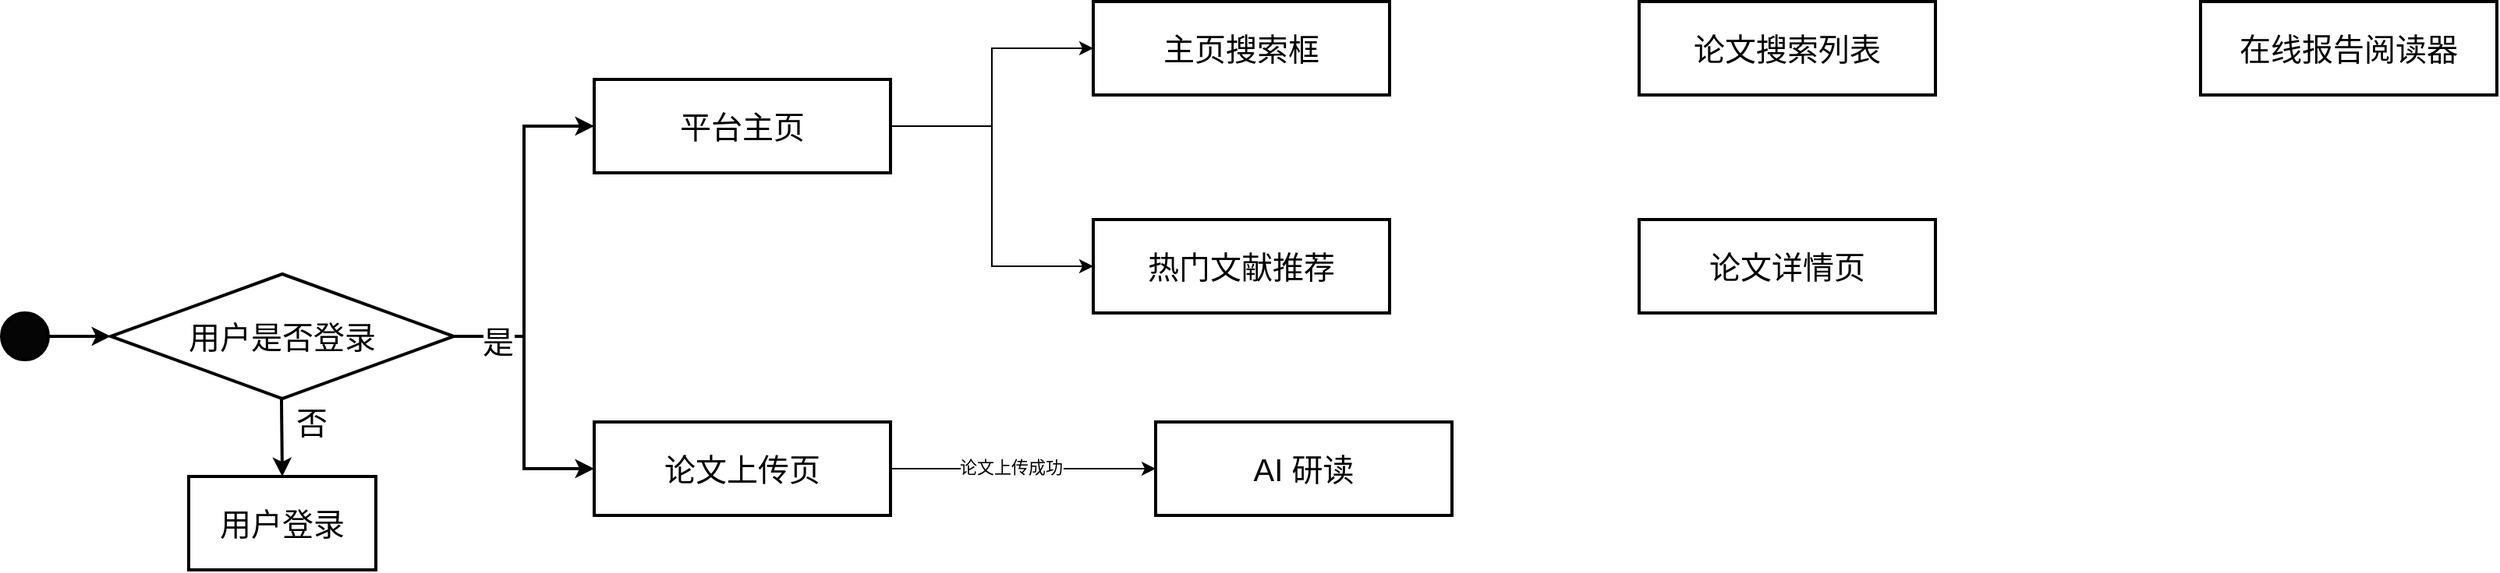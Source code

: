 <mxfile version="24.2.0" type="github">
  <diagram id="6a731a19-8d31-9384-78a2-239565b7b9f0" name="Page-1">
    <mxGraphModel dx="1455" dy="1035" grid="1" gridSize="10" guides="1" tooltips="1" connect="1" arrows="1" fold="1" page="1" pageScale="1" pageWidth="1169" pageHeight="827" background="none" math="0" shadow="0">
      <root>
        <mxCell id="0" />
        <mxCell id="1" parent="0" />
        <mxCell id="Uq1h0jrlbMv9OfvFXu0p-55" value="" style="ellipse;whiteSpace=wrap;html=1;aspect=fixed;fillColor=#050505;strokeWidth=2;fontSize=20;" vertex="1" parent="1">
          <mxGeometry x="20" y="400" width="30" height="30" as="geometry" />
        </mxCell>
        <mxCell id="Uq1h0jrlbMv9OfvFXu0p-80" style="edgeStyle=orthogonalEdgeStyle;rounded=0;orthogonalLoop=1;jettySize=auto;html=1;exitX=1;exitY=0.5;exitDx=0;exitDy=0;entryX=0;entryY=0.5;entryDx=0;entryDy=0;fontSize=20;strokeWidth=2;" edge="1" parent="1" source="Uq1h0jrlbMv9OfvFXu0p-57" target="Uq1h0jrlbMv9OfvFXu0p-79">
          <mxGeometry relative="1" as="geometry" />
        </mxCell>
        <mxCell id="Uq1h0jrlbMv9OfvFXu0p-81" style="edgeStyle=orthogonalEdgeStyle;rounded=0;orthogonalLoop=1;jettySize=auto;html=1;exitX=1;exitY=0.5;exitDx=0;exitDy=0;entryX=0;entryY=0.5;entryDx=0;entryDy=0;fontSize=20;strokeWidth=2;" edge="1" parent="1" source="Uq1h0jrlbMv9OfvFXu0p-57" target="Uq1h0jrlbMv9OfvFXu0p-75">
          <mxGeometry relative="1" as="geometry" />
        </mxCell>
        <mxCell id="Uq1h0jrlbMv9OfvFXu0p-82" value="是" style="edgeLabel;html=1;align=center;verticalAlign=middle;resizable=0;points=[];fontSize=20;" vertex="1" connectable="0" parent="Uq1h0jrlbMv9OfvFXu0p-81">
          <mxGeometry x="-0.688" y="-3" relative="1" as="geometry">
            <mxPoint as="offset" />
          </mxGeometry>
        </mxCell>
        <mxCell id="Uq1h0jrlbMv9OfvFXu0p-57" value="&lt;font style=&quot;font-size: 20px;&quot;&gt;用户是否登录&lt;/font&gt;" style="rhombus;whiteSpace=wrap;html=1;strokeWidth=2;fontSize=20;" vertex="1" parent="1">
          <mxGeometry x="90" y="375" width="220" height="80" as="geometry" />
        </mxCell>
        <mxCell id="Uq1h0jrlbMv9OfvFXu0p-58" value="" style="group;strokeWidth=2;fontSize=20;" vertex="1" connectable="0" parent="1">
          <mxGeometry x="140" y="505" width="120" height="60" as="geometry" />
        </mxCell>
        <mxCell id="Uq1h0jrlbMv9OfvFXu0p-59" value="&lt;font style=&quot;font-size: 20px;&quot;&gt;用户登录&lt;/font&gt;" style="rounded=0;whiteSpace=wrap;html=1;strokeWidth=2;fontSize=20;" vertex="1" parent="Uq1h0jrlbMv9OfvFXu0p-58">
          <mxGeometry width="120" height="60" as="geometry" />
        </mxCell>
        <mxCell id="Uq1h0jrlbMv9OfvFXu0p-60" value="" style="endArrow=classic;html=1;rounded=0;entryX=0.5;entryY=0;entryDx=0;entryDy=0;strokeWidth=2;fontSize=20;" edge="1" parent="1" target="Uq1h0jrlbMv9OfvFXu0p-59">
          <mxGeometry width="50" height="50" relative="1" as="geometry">
            <mxPoint x="199.47" y="455" as="sourcePoint" />
            <mxPoint x="539.47" y="615" as="targetPoint" />
          </mxGeometry>
        </mxCell>
        <mxCell id="Uq1h0jrlbMv9OfvFXu0p-61" value="&lt;font style=&quot;font-size: 20px;&quot;&gt;否&lt;/font&gt;" style="text;html=1;align=center;verticalAlign=middle;whiteSpace=wrap;rounded=0;strokeWidth=2;fontSize=20;" vertex="1" parent="1">
          <mxGeometry x="189.47" y="455" width="60" height="30" as="geometry" />
        </mxCell>
        <mxCell id="Uq1h0jrlbMv9OfvFXu0p-62" value="" style="endArrow=classic;html=1;rounded=0;exitX=1;exitY=0.5;exitDx=0;exitDy=0;entryX=0;entryY=0.5;entryDx=0;entryDy=0;strokeWidth=2;fontSize=20;" edge="1" parent="1" source="Uq1h0jrlbMv9OfvFXu0p-55" target="Uq1h0jrlbMv9OfvFXu0p-57">
          <mxGeometry width="50" height="50" relative="1" as="geometry">
            <mxPoint x="360" y="570" as="sourcePoint" />
            <mxPoint x="410" y="520" as="targetPoint" />
          </mxGeometry>
        </mxCell>
        <mxCell id="Uq1h0jrlbMv9OfvFXu0p-64" value="" style="group;strokeWidth=2;fontSize=20;" vertex="1" connectable="0" parent="1">
          <mxGeometry x="720" y="200" width="190" height="60" as="geometry" />
        </mxCell>
        <mxCell id="Uq1h0jrlbMv9OfvFXu0p-65" value="主页搜索框" style="rounded=0;whiteSpace=wrap;html=1;strokeWidth=2;fontSize=20;" vertex="1" parent="Uq1h0jrlbMv9OfvFXu0p-64">
          <mxGeometry width="190" height="60" as="geometry" />
        </mxCell>
        <mxCell id="Uq1h0jrlbMv9OfvFXu0p-66" value="" style="group;strokeWidth=2;fontSize=20;" vertex="1" connectable="0" parent="1">
          <mxGeometry x="720" y="340" width="190" height="60" as="geometry" />
        </mxCell>
        <mxCell id="Uq1h0jrlbMv9OfvFXu0p-67" value="热门文献推荐" style="rounded=0;whiteSpace=wrap;html=1;strokeWidth=2;fontSize=20;" vertex="1" parent="Uq1h0jrlbMv9OfvFXu0p-66">
          <mxGeometry width="190" height="60" as="geometry" />
        </mxCell>
        <mxCell id="Uq1h0jrlbMv9OfvFXu0p-68" value="" style="group;strokeWidth=2;fontSize=20;" vertex="1" connectable="0" parent="1">
          <mxGeometry x="1070" y="200" width="190" height="60" as="geometry" />
        </mxCell>
        <mxCell id="Uq1h0jrlbMv9OfvFXu0p-69" value="论文搜索列表" style="rounded=0;whiteSpace=wrap;html=1;strokeWidth=2;fontSize=20;" vertex="1" parent="Uq1h0jrlbMv9OfvFXu0p-68">
          <mxGeometry width="190" height="60" as="geometry" />
        </mxCell>
        <mxCell id="Uq1h0jrlbMv9OfvFXu0p-70" value="" style="group;strokeWidth=2;fontSize=20;" vertex="1" connectable="0" parent="1">
          <mxGeometry x="1070" y="340" width="190" height="60" as="geometry" />
        </mxCell>
        <mxCell id="Uq1h0jrlbMv9OfvFXu0p-71" value="论文详情页" style="rounded=0;whiteSpace=wrap;html=1;strokeWidth=2;fontSize=20;" vertex="1" parent="Uq1h0jrlbMv9OfvFXu0p-70">
          <mxGeometry width="190" height="60" as="geometry" />
        </mxCell>
        <mxCell id="Uq1h0jrlbMv9OfvFXu0p-72" value="" style="group;strokeWidth=2;fontSize=20;" vertex="1" connectable="0" parent="1">
          <mxGeometry x="760" y="470" width="190" height="60" as="geometry" />
        </mxCell>
        <mxCell id="Uq1h0jrlbMv9OfvFXu0p-73" value="AI 研读" style="rounded=0;whiteSpace=wrap;html=1;strokeWidth=2;fontSize=20;" vertex="1" parent="Uq1h0jrlbMv9OfvFXu0p-72">
          <mxGeometry width="190" height="60" as="geometry" />
        </mxCell>
        <mxCell id="Uq1h0jrlbMv9OfvFXu0p-74" value="" style="group;strokeWidth=2;fontSize=20;" vertex="1" connectable="0" parent="1">
          <mxGeometry x="400" y="470" width="190" height="60" as="geometry" />
        </mxCell>
        <mxCell id="Uq1h0jrlbMv9OfvFXu0p-75" value="论文上传页" style="rounded=0;whiteSpace=wrap;html=1;strokeWidth=2;fontSize=20;" vertex="1" parent="Uq1h0jrlbMv9OfvFXu0p-74">
          <mxGeometry width="190" height="60" as="geometry" />
        </mxCell>
        <mxCell id="Uq1h0jrlbMv9OfvFXu0p-76" value="" style="group;strokeWidth=2;fontSize=20;" vertex="1" connectable="0" parent="1">
          <mxGeometry x="1430" y="200" width="190" height="60" as="geometry" />
        </mxCell>
        <mxCell id="Uq1h0jrlbMv9OfvFXu0p-77" value="在线报告阅读器" style="rounded=0;whiteSpace=wrap;html=1;strokeWidth=2;fontSize=20;" vertex="1" parent="Uq1h0jrlbMv9OfvFXu0p-76">
          <mxGeometry width="190" height="60" as="geometry" />
        </mxCell>
        <mxCell id="Uq1h0jrlbMv9OfvFXu0p-78" value="" style="group;strokeWidth=2;fontSize=20;" vertex="1" connectable="0" parent="1">
          <mxGeometry x="400" y="250" width="190" height="60" as="geometry" />
        </mxCell>
        <mxCell id="Uq1h0jrlbMv9OfvFXu0p-79" value="平台主页" style="rounded=0;whiteSpace=wrap;html=1;strokeWidth=2;fontSize=20;" vertex="1" parent="Uq1h0jrlbMv9OfvFXu0p-78">
          <mxGeometry width="190" height="60" as="geometry" />
        </mxCell>
        <mxCell id="Uq1h0jrlbMv9OfvFXu0p-83" style="edgeStyle=orthogonalEdgeStyle;rounded=0;orthogonalLoop=1;jettySize=auto;html=1;exitX=1;exitY=0.5;exitDx=0;exitDy=0;entryX=0;entryY=0.5;entryDx=0;entryDy=0;" edge="1" parent="1" source="Uq1h0jrlbMv9OfvFXu0p-75" target="Uq1h0jrlbMv9OfvFXu0p-73">
          <mxGeometry relative="1" as="geometry" />
        </mxCell>
        <mxCell id="Uq1h0jrlbMv9OfvFXu0p-84" value="论文上传成功" style="edgeLabel;html=1;align=center;verticalAlign=middle;resizable=0;points=[];" vertex="1" connectable="0" parent="Uq1h0jrlbMv9OfvFXu0p-83">
          <mxGeometry x="-0.1" y="1" relative="1" as="geometry">
            <mxPoint as="offset" />
          </mxGeometry>
        </mxCell>
        <mxCell id="Uq1h0jrlbMv9OfvFXu0p-86" style="edgeStyle=orthogonalEdgeStyle;rounded=0;orthogonalLoop=1;jettySize=auto;html=1;exitX=1;exitY=0.5;exitDx=0;exitDy=0;entryX=0;entryY=0.5;entryDx=0;entryDy=0;" edge="1" parent="1" source="Uq1h0jrlbMv9OfvFXu0p-79" target="Uq1h0jrlbMv9OfvFXu0p-65">
          <mxGeometry relative="1" as="geometry" />
        </mxCell>
        <mxCell id="Uq1h0jrlbMv9OfvFXu0p-87" style="edgeStyle=orthogonalEdgeStyle;rounded=0;orthogonalLoop=1;jettySize=auto;html=1;exitX=1;exitY=0.5;exitDx=0;exitDy=0;entryX=0;entryY=0.5;entryDx=0;entryDy=0;" edge="1" parent="1" source="Uq1h0jrlbMv9OfvFXu0p-79" target="Uq1h0jrlbMv9OfvFXu0p-67">
          <mxGeometry relative="1" as="geometry" />
        </mxCell>
      </root>
    </mxGraphModel>
  </diagram>
</mxfile>
